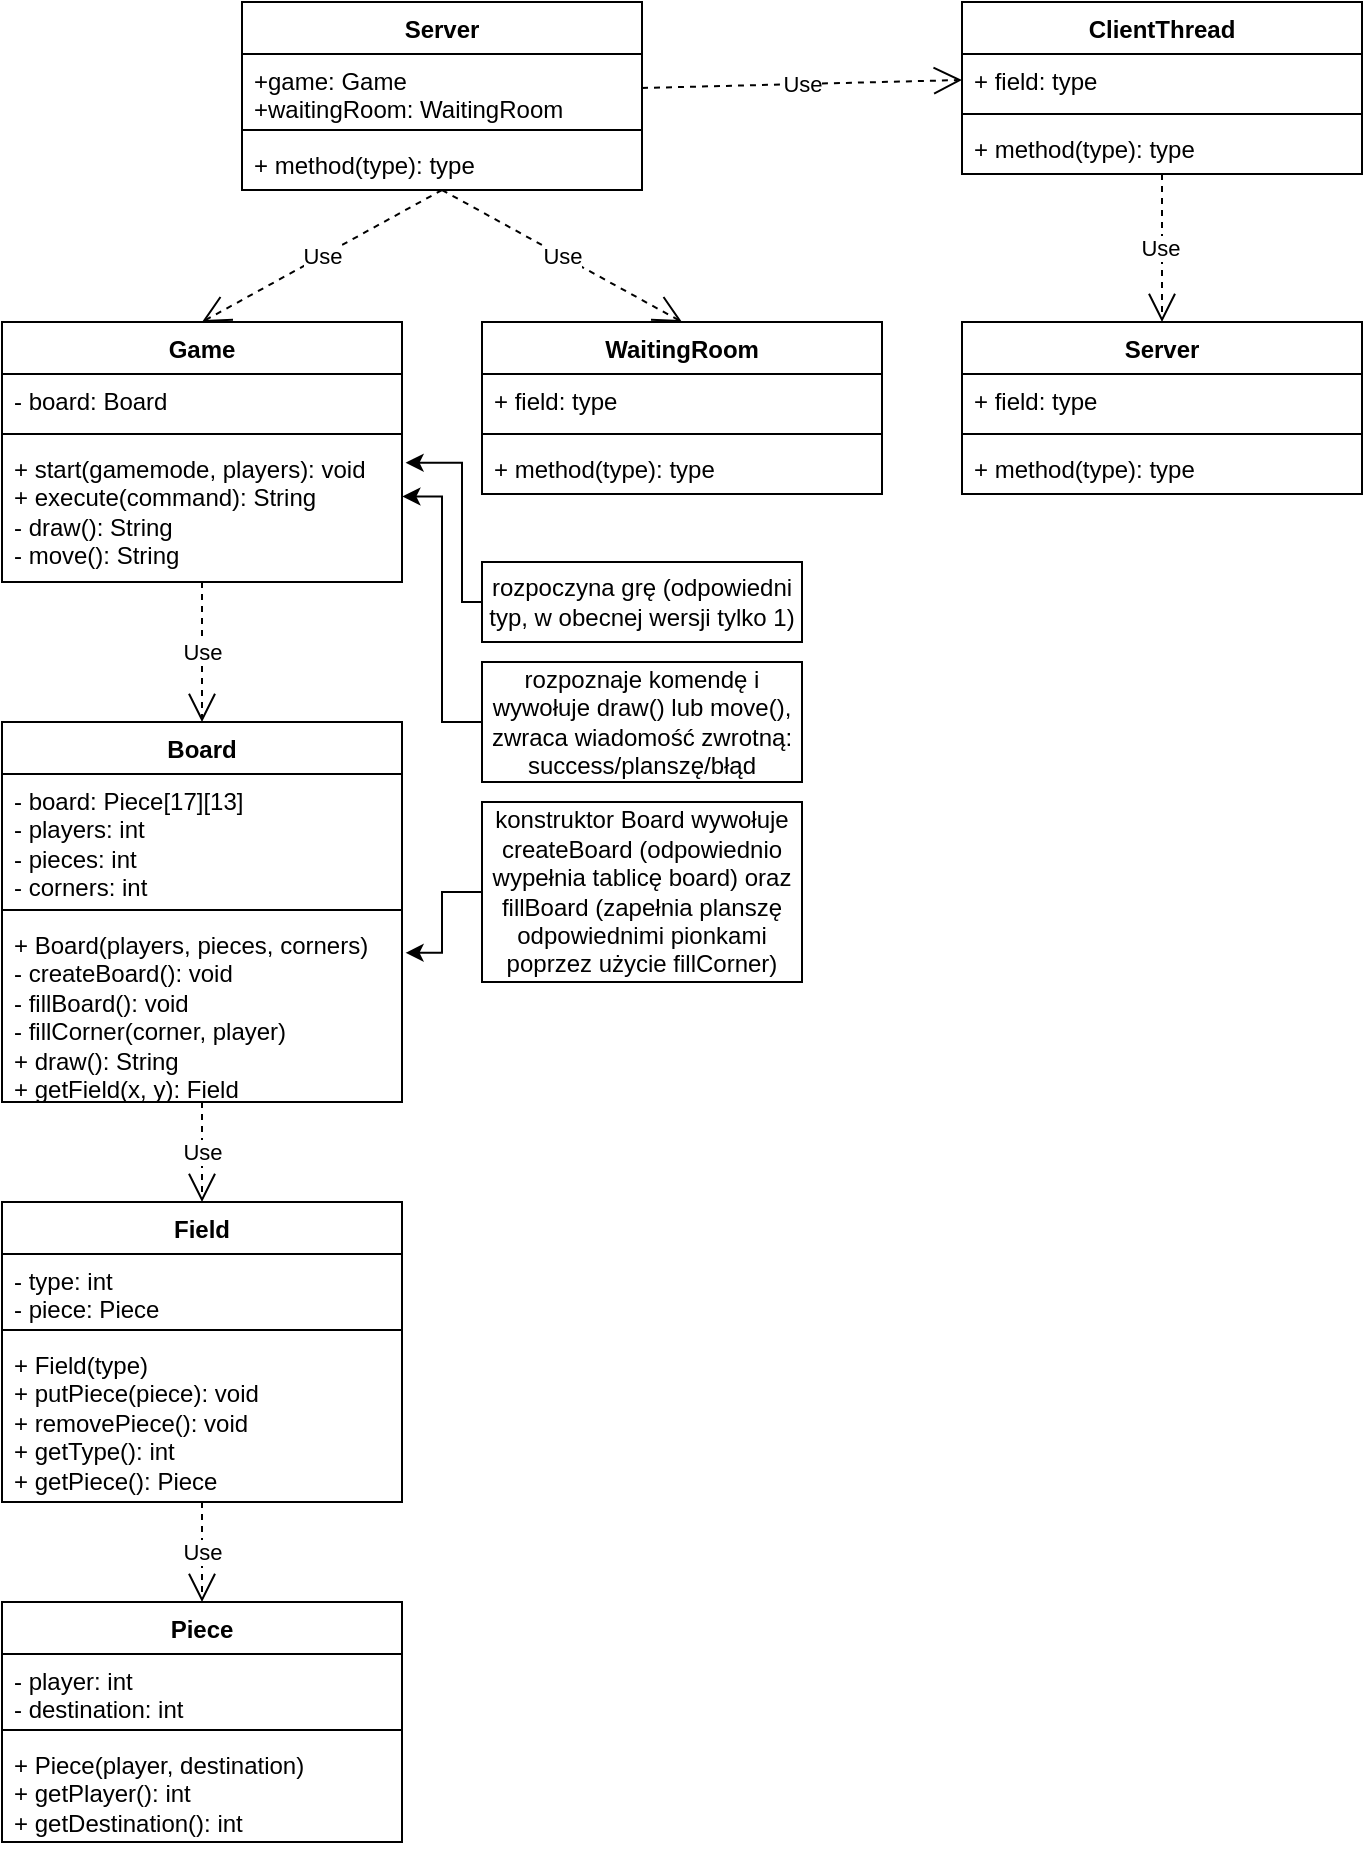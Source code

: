 <mxfile version="25.0.1">
  <diagram id="C5RBs43oDa-KdzZeNtuy" name="Page-1">
    <mxGraphModel dx="1259" dy="695" grid="1" gridSize="10" guides="1" tooltips="1" connect="1" arrows="1" fold="1" page="1" pageScale="1" pageWidth="827" pageHeight="1169" math="0" shadow="0">
      <root>
        <mxCell id="WIyWlLk6GJQsqaUBKTNV-0" />
        <mxCell id="WIyWlLk6GJQsqaUBKTNV-1" parent="WIyWlLk6GJQsqaUBKTNV-0" />
        <mxCell id="g_Q84GVrrVmNvvlvLN0--5" value="Server" style="swimlane;fontStyle=1;align=center;verticalAlign=top;childLayout=stackLayout;horizontal=1;startSize=26;horizontalStack=0;resizeParent=1;resizeParentMax=0;resizeLast=0;collapsible=1;marginBottom=0;whiteSpace=wrap;html=1;" vertex="1" parent="WIyWlLk6GJQsqaUBKTNV-1">
          <mxGeometry x="200" y="160" width="200" height="94" as="geometry" />
        </mxCell>
        <mxCell id="g_Q84GVrrVmNvvlvLN0--6" value="+game: Game&lt;div&gt;+waitingRoom: WaitingRoom&lt;/div&gt;" style="text;strokeColor=none;fillColor=none;align=left;verticalAlign=top;spacingLeft=4;spacingRight=4;overflow=hidden;rotatable=0;points=[[0,0.5],[1,0.5]];portConstraint=eastwest;whiteSpace=wrap;html=1;" vertex="1" parent="g_Q84GVrrVmNvvlvLN0--5">
          <mxGeometry y="26" width="200" height="34" as="geometry" />
        </mxCell>
        <mxCell id="g_Q84GVrrVmNvvlvLN0--7" value="" style="line;strokeWidth=1;fillColor=none;align=left;verticalAlign=middle;spacingTop=-1;spacingLeft=3;spacingRight=3;rotatable=0;labelPosition=right;points=[];portConstraint=eastwest;strokeColor=inherit;" vertex="1" parent="g_Q84GVrrVmNvvlvLN0--5">
          <mxGeometry y="60" width="200" height="8" as="geometry" />
        </mxCell>
        <mxCell id="g_Q84GVrrVmNvvlvLN0--8" value="+ method(type): type" style="text;strokeColor=none;fillColor=none;align=left;verticalAlign=top;spacingLeft=4;spacingRight=4;overflow=hidden;rotatable=0;points=[[0,0.5],[1,0.5]];portConstraint=eastwest;whiteSpace=wrap;html=1;" vertex="1" parent="g_Q84GVrrVmNvvlvLN0--5">
          <mxGeometry y="68" width="200" height="26" as="geometry" />
        </mxCell>
        <mxCell id="g_Q84GVrrVmNvvlvLN0--9" value="Server" style="swimlane;fontStyle=1;align=center;verticalAlign=top;childLayout=stackLayout;horizontal=1;startSize=26;horizontalStack=0;resizeParent=1;resizeParentMax=0;resizeLast=0;collapsible=1;marginBottom=0;whiteSpace=wrap;html=1;" vertex="1" parent="WIyWlLk6GJQsqaUBKTNV-1">
          <mxGeometry x="560" y="320" width="200" height="86" as="geometry" />
        </mxCell>
        <mxCell id="g_Q84GVrrVmNvvlvLN0--10" value="+ field: type" style="text;strokeColor=none;fillColor=none;align=left;verticalAlign=top;spacingLeft=4;spacingRight=4;overflow=hidden;rotatable=0;points=[[0,0.5],[1,0.5]];portConstraint=eastwest;whiteSpace=wrap;html=1;" vertex="1" parent="g_Q84GVrrVmNvvlvLN0--9">
          <mxGeometry y="26" width="200" height="26" as="geometry" />
        </mxCell>
        <mxCell id="g_Q84GVrrVmNvvlvLN0--11" value="" style="line;strokeWidth=1;fillColor=none;align=left;verticalAlign=middle;spacingTop=-1;spacingLeft=3;spacingRight=3;rotatable=0;labelPosition=right;points=[];portConstraint=eastwest;strokeColor=inherit;" vertex="1" parent="g_Q84GVrrVmNvvlvLN0--9">
          <mxGeometry y="52" width="200" height="8" as="geometry" />
        </mxCell>
        <mxCell id="g_Q84GVrrVmNvvlvLN0--12" value="+ method(type): type" style="text;strokeColor=none;fillColor=none;align=left;verticalAlign=top;spacingLeft=4;spacingRight=4;overflow=hidden;rotatable=0;points=[[0,0.5],[1,0.5]];portConstraint=eastwest;whiteSpace=wrap;html=1;" vertex="1" parent="g_Q84GVrrVmNvvlvLN0--9">
          <mxGeometry y="60" width="200" height="26" as="geometry" />
        </mxCell>
        <mxCell id="g_Q84GVrrVmNvvlvLN0--13" value="ClientThread" style="swimlane;fontStyle=1;align=center;verticalAlign=top;childLayout=stackLayout;horizontal=1;startSize=26;horizontalStack=0;resizeParent=1;resizeParentMax=0;resizeLast=0;collapsible=1;marginBottom=0;whiteSpace=wrap;html=1;" vertex="1" parent="WIyWlLk6GJQsqaUBKTNV-1">
          <mxGeometry x="560" y="160" width="200" height="86" as="geometry" />
        </mxCell>
        <mxCell id="g_Q84GVrrVmNvvlvLN0--14" value="+ field: type" style="text;strokeColor=none;fillColor=none;align=left;verticalAlign=top;spacingLeft=4;spacingRight=4;overflow=hidden;rotatable=0;points=[[0,0.5],[1,0.5]];portConstraint=eastwest;whiteSpace=wrap;html=1;" vertex="1" parent="g_Q84GVrrVmNvvlvLN0--13">
          <mxGeometry y="26" width="200" height="26" as="geometry" />
        </mxCell>
        <mxCell id="g_Q84GVrrVmNvvlvLN0--15" value="" style="line;strokeWidth=1;fillColor=none;align=left;verticalAlign=middle;spacingTop=-1;spacingLeft=3;spacingRight=3;rotatable=0;labelPosition=right;points=[];portConstraint=eastwest;strokeColor=inherit;" vertex="1" parent="g_Q84GVrrVmNvvlvLN0--13">
          <mxGeometry y="52" width="200" height="8" as="geometry" />
        </mxCell>
        <mxCell id="g_Q84GVrrVmNvvlvLN0--16" value="+ method(type): type" style="text;strokeColor=none;fillColor=none;align=left;verticalAlign=top;spacingLeft=4;spacingRight=4;overflow=hidden;rotatable=0;points=[[0,0.5],[1,0.5]];portConstraint=eastwest;whiteSpace=wrap;html=1;" vertex="1" parent="g_Q84GVrrVmNvvlvLN0--13">
          <mxGeometry y="60" width="200" height="26" as="geometry" />
        </mxCell>
        <mxCell id="g_Q84GVrrVmNvvlvLN0--21" value="WaitingRoom" style="swimlane;fontStyle=1;align=center;verticalAlign=top;childLayout=stackLayout;horizontal=1;startSize=26;horizontalStack=0;resizeParent=1;resizeParentMax=0;resizeLast=0;collapsible=1;marginBottom=0;whiteSpace=wrap;html=1;" vertex="1" parent="WIyWlLk6GJQsqaUBKTNV-1">
          <mxGeometry x="320" y="320" width="200" height="86" as="geometry" />
        </mxCell>
        <mxCell id="g_Q84GVrrVmNvvlvLN0--22" value="+ field: type" style="text;strokeColor=none;fillColor=none;align=left;verticalAlign=top;spacingLeft=4;spacingRight=4;overflow=hidden;rotatable=0;points=[[0,0.5],[1,0.5]];portConstraint=eastwest;whiteSpace=wrap;html=1;" vertex="1" parent="g_Q84GVrrVmNvvlvLN0--21">
          <mxGeometry y="26" width="200" height="26" as="geometry" />
        </mxCell>
        <mxCell id="g_Q84GVrrVmNvvlvLN0--23" value="" style="line;strokeWidth=1;fillColor=none;align=left;verticalAlign=middle;spacingTop=-1;spacingLeft=3;spacingRight=3;rotatable=0;labelPosition=right;points=[];portConstraint=eastwest;strokeColor=inherit;" vertex="1" parent="g_Q84GVrrVmNvvlvLN0--21">
          <mxGeometry y="52" width="200" height="8" as="geometry" />
        </mxCell>
        <mxCell id="g_Q84GVrrVmNvvlvLN0--24" value="+ method(type): type" style="text;strokeColor=none;fillColor=none;align=left;verticalAlign=top;spacingLeft=4;spacingRight=4;overflow=hidden;rotatable=0;points=[[0,0.5],[1,0.5]];portConstraint=eastwest;whiteSpace=wrap;html=1;" vertex="1" parent="g_Q84GVrrVmNvvlvLN0--21">
          <mxGeometry y="60" width="200" height="26" as="geometry" />
        </mxCell>
        <mxCell id="g_Q84GVrrVmNvvlvLN0--25" value="Game" style="swimlane;fontStyle=1;align=center;verticalAlign=top;childLayout=stackLayout;horizontal=1;startSize=26;horizontalStack=0;resizeParent=1;resizeParentMax=0;resizeLast=0;collapsible=1;marginBottom=0;whiteSpace=wrap;html=1;" vertex="1" parent="WIyWlLk6GJQsqaUBKTNV-1">
          <mxGeometry x="80" y="320" width="200" height="130" as="geometry" />
        </mxCell>
        <mxCell id="g_Q84GVrrVmNvvlvLN0--26" value="- board: Board" style="text;strokeColor=none;fillColor=none;align=left;verticalAlign=top;spacingLeft=4;spacingRight=4;overflow=hidden;rotatable=0;points=[[0,0.5],[1,0.5]];portConstraint=eastwest;whiteSpace=wrap;html=1;" vertex="1" parent="g_Q84GVrrVmNvvlvLN0--25">
          <mxGeometry y="26" width="200" height="26" as="geometry" />
        </mxCell>
        <mxCell id="g_Q84GVrrVmNvvlvLN0--27" value="" style="line;strokeWidth=1;fillColor=none;align=left;verticalAlign=middle;spacingTop=-1;spacingLeft=3;spacingRight=3;rotatable=0;labelPosition=right;points=[];portConstraint=eastwest;strokeColor=inherit;" vertex="1" parent="g_Q84GVrrVmNvvlvLN0--25">
          <mxGeometry y="52" width="200" height="8" as="geometry" />
        </mxCell>
        <mxCell id="g_Q84GVrrVmNvvlvLN0--28" value="&lt;div&gt;+ start(gamemode, players): void&lt;/div&gt;+ execute(command): String&lt;div&gt;- draw(): String&lt;/div&gt;&lt;div&gt;- move(): String&lt;/div&gt;" style="text;strokeColor=none;fillColor=none;align=left;verticalAlign=top;spacingLeft=4;spacingRight=4;overflow=hidden;rotatable=0;points=[[0,0.5],[1,0.5]];portConstraint=eastwest;whiteSpace=wrap;html=1;" vertex="1" parent="g_Q84GVrrVmNvvlvLN0--25">
          <mxGeometry y="60" width="200" height="70" as="geometry" />
        </mxCell>
        <mxCell id="g_Q84GVrrVmNvvlvLN0--29" value="Board" style="swimlane;fontStyle=1;align=center;verticalAlign=top;childLayout=stackLayout;horizontal=1;startSize=26;horizontalStack=0;resizeParent=1;resizeParentMax=0;resizeLast=0;collapsible=1;marginBottom=0;whiteSpace=wrap;html=1;" vertex="1" parent="WIyWlLk6GJQsqaUBKTNV-1">
          <mxGeometry x="80" y="520" width="200" height="190" as="geometry" />
        </mxCell>
        <mxCell id="g_Q84GVrrVmNvvlvLN0--30" value="- board: Piece[17][13]&lt;div&gt;- players: int&lt;/div&gt;&lt;div&gt;- pieces: int&lt;/div&gt;&lt;div&gt;- corners: int&lt;/div&gt;" style="text;strokeColor=none;fillColor=none;align=left;verticalAlign=top;spacingLeft=4;spacingRight=4;overflow=hidden;rotatable=0;points=[[0,0.5],[1,0.5]];portConstraint=eastwest;whiteSpace=wrap;html=1;" vertex="1" parent="g_Q84GVrrVmNvvlvLN0--29">
          <mxGeometry y="26" width="200" height="64" as="geometry" />
        </mxCell>
        <mxCell id="g_Q84GVrrVmNvvlvLN0--31" value="" style="line;strokeWidth=1;fillColor=none;align=left;verticalAlign=middle;spacingTop=-1;spacingLeft=3;spacingRight=3;rotatable=0;labelPosition=right;points=[];portConstraint=eastwest;strokeColor=inherit;" vertex="1" parent="g_Q84GVrrVmNvvlvLN0--29">
          <mxGeometry y="90" width="200" height="8" as="geometry" />
        </mxCell>
        <mxCell id="g_Q84GVrrVmNvvlvLN0--32" value="+ Board(players, pieces, corners)&lt;div&gt;- createBoard(): void&lt;/div&gt;&lt;div&gt;- fillBoard(): void&lt;/div&gt;&lt;div&gt;- fillCorner(corner, player)&lt;/div&gt;&lt;div&gt;+ draw(): String&lt;/div&gt;&lt;div&gt;+ getField(x, y): Field&lt;/div&gt;" style="text;strokeColor=none;fillColor=none;align=left;verticalAlign=top;spacingLeft=4;spacingRight=4;overflow=hidden;rotatable=0;points=[[0,0.5],[1,0.5]];portConstraint=eastwest;whiteSpace=wrap;html=1;" vertex="1" parent="g_Q84GVrrVmNvvlvLN0--29">
          <mxGeometry y="98" width="200" height="92" as="geometry" />
        </mxCell>
        <mxCell id="g_Q84GVrrVmNvvlvLN0--33" value="Field" style="swimlane;fontStyle=1;align=center;verticalAlign=top;childLayout=stackLayout;horizontal=1;startSize=26;horizontalStack=0;resizeParent=1;resizeParentMax=0;resizeLast=0;collapsible=1;marginBottom=0;whiteSpace=wrap;html=1;" vertex="1" parent="WIyWlLk6GJQsqaUBKTNV-1">
          <mxGeometry x="80" y="760" width="200" height="150" as="geometry" />
        </mxCell>
        <mxCell id="g_Q84GVrrVmNvvlvLN0--34" value="- type: int&lt;div&gt;- piece: Piece&lt;/div&gt;" style="text;strokeColor=none;fillColor=none;align=left;verticalAlign=top;spacingLeft=4;spacingRight=4;overflow=hidden;rotatable=0;points=[[0,0.5],[1,0.5]];portConstraint=eastwest;whiteSpace=wrap;html=1;" vertex="1" parent="g_Q84GVrrVmNvvlvLN0--33">
          <mxGeometry y="26" width="200" height="34" as="geometry" />
        </mxCell>
        <mxCell id="g_Q84GVrrVmNvvlvLN0--35" value="" style="line;strokeWidth=1;fillColor=none;align=left;verticalAlign=middle;spacingTop=-1;spacingLeft=3;spacingRight=3;rotatable=0;labelPosition=right;points=[];portConstraint=eastwest;strokeColor=inherit;" vertex="1" parent="g_Q84GVrrVmNvvlvLN0--33">
          <mxGeometry y="60" width="200" height="8" as="geometry" />
        </mxCell>
        <mxCell id="g_Q84GVrrVmNvvlvLN0--36" value="+ Field(type)&lt;div&gt;+ putPiece(piece): void&lt;/div&gt;&lt;div&gt;+ removePiece(): void&lt;/div&gt;&lt;div&gt;+ getType(): int&lt;/div&gt;&lt;div&gt;+ getPiece(): Piece&lt;/div&gt;" style="text;strokeColor=none;fillColor=none;align=left;verticalAlign=top;spacingLeft=4;spacingRight=4;overflow=hidden;rotatable=0;points=[[0,0.5],[1,0.5]];portConstraint=eastwest;whiteSpace=wrap;html=1;" vertex="1" parent="g_Q84GVrrVmNvvlvLN0--33">
          <mxGeometry y="68" width="200" height="82" as="geometry" />
        </mxCell>
        <mxCell id="g_Q84GVrrVmNvvlvLN0--37" value="Piece" style="swimlane;fontStyle=1;align=center;verticalAlign=top;childLayout=stackLayout;horizontal=1;startSize=26;horizontalStack=0;resizeParent=1;resizeParentMax=0;resizeLast=0;collapsible=1;marginBottom=0;whiteSpace=wrap;html=1;" vertex="1" parent="WIyWlLk6GJQsqaUBKTNV-1">
          <mxGeometry x="80" y="960" width="200" height="120" as="geometry" />
        </mxCell>
        <mxCell id="g_Q84GVrrVmNvvlvLN0--38" value="- player: int&lt;div&gt;- destination: int&lt;/div&gt;" style="text;strokeColor=none;fillColor=none;align=left;verticalAlign=top;spacingLeft=4;spacingRight=4;overflow=hidden;rotatable=0;points=[[0,0.5],[1,0.5]];portConstraint=eastwest;whiteSpace=wrap;html=1;" vertex="1" parent="g_Q84GVrrVmNvvlvLN0--37">
          <mxGeometry y="26" width="200" height="34" as="geometry" />
        </mxCell>
        <mxCell id="g_Q84GVrrVmNvvlvLN0--39" value="" style="line;strokeWidth=1;fillColor=none;align=left;verticalAlign=middle;spacingTop=-1;spacingLeft=3;spacingRight=3;rotatable=0;labelPosition=right;points=[];portConstraint=eastwest;strokeColor=inherit;" vertex="1" parent="g_Q84GVrrVmNvvlvLN0--37">
          <mxGeometry y="60" width="200" height="8" as="geometry" />
        </mxCell>
        <mxCell id="g_Q84GVrrVmNvvlvLN0--40" value="+ Piece(player, destination)&lt;div&gt;+ getPlayer(): int&lt;/div&gt;&lt;div&gt;+ getDestination(): int&lt;/div&gt;" style="text;strokeColor=none;fillColor=none;align=left;verticalAlign=top;spacingLeft=4;spacingRight=4;overflow=hidden;rotatable=0;points=[[0,0.5],[1,0.5]];portConstraint=eastwest;whiteSpace=wrap;html=1;" vertex="1" parent="g_Q84GVrrVmNvvlvLN0--37">
          <mxGeometry y="68" width="200" height="52" as="geometry" />
        </mxCell>
        <mxCell id="g_Q84GVrrVmNvvlvLN0--41" value="Use" style="endArrow=open;endSize=12;dashed=1;html=1;rounded=0;exitX=1;exitY=0.5;exitDx=0;exitDy=0;entryX=0;entryY=0.5;entryDx=0;entryDy=0;" edge="1" parent="WIyWlLk6GJQsqaUBKTNV-1" source="g_Q84GVrrVmNvvlvLN0--6" target="g_Q84GVrrVmNvvlvLN0--14">
          <mxGeometry width="160" relative="1" as="geometry">
            <mxPoint x="410" y="310" as="sourcePoint" />
            <mxPoint x="570" y="310" as="targetPoint" />
          </mxGeometry>
        </mxCell>
        <mxCell id="g_Q84GVrrVmNvvlvLN0--42" value="Use" style="endArrow=open;endSize=12;dashed=1;html=1;rounded=0;entryX=0.5;entryY=0;entryDx=0;entryDy=0;exitX=0.5;exitY=1;exitDx=0;exitDy=0;" edge="1" parent="WIyWlLk6GJQsqaUBKTNV-1" source="g_Q84GVrrVmNvvlvLN0--13" target="g_Q84GVrrVmNvvlvLN0--9">
          <mxGeometry y="-1" width="160" relative="1" as="geometry">
            <mxPoint x="580" y="290" as="sourcePoint" />
            <mxPoint x="570" y="310" as="targetPoint" />
            <mxPoint as="offset" />
          </mxGeometry>
        </mxCell>
        <mxCell id="g_Q84GVrrVmNvvlvLN0--43" value="Use" style="endArrow=open;endSize=12;dashed=1;html=1;rounded=0;exitX=0.5;exitY=1;exitDx=0;exitDy=0;entryX=0.5;entryY=0;entryDx=0;entryDy=0;" edge="1" parent="WIyWlLk6GJQsqaUBKTNV-1" source="g_Q84GVrrVmNvvlvLN0--5" target="g_Q84GVrrVmNvvlvLN0--21">
          <mxGeometry width="160" relative="1" as="geometry">
            <mxPoint x="310" y="280" as="sourcePoint" />
            <mxPoint x="570" y="310" as="targetPoint" />
          </mxGeometry>
        </mxCell>
        <mxCell id="g_Q84GVrrVmNvvlvLN0--44" value="Use" style="endArrow=open;endSize=12;dashed=1;html=1;rounded=0;exitX=0.5;exitY=1;exitDx=0;exitDy=0;entryX=0.5;entryY=0;entryDx=0;entryDy=0;" edge="1" parent="WIyWlLk6GJQsqaUBKTNV-1" source="g_Q84GVrrVmNvvlvLN0--5" target="g_Q84GVrrVmNvvlvLN0--25">
          <mxGeometry width="160" relative="1" as="geometry">
            <mxPoint x="410" y="310" as="sourcePoint" />
            <mxPoint x="570" y="310" as="targetPoint" />
          </mxGeometry>
        </mxCell>
        <mxCell id="g_Q84GVrrVmNvvlvLN0--45" value="Use" style="endArrow=open;endSize=12;dashed=1;html=1;rounded=0;entryX=0.5;entryY=0;entryDx=0;entryDy=0;exitX=0.5;exitY=1;exitDx=0;exitDy=0;" edge="1" parent="WIyWlLk6GJQsqaUBKTNV-1" source="g_Q84GVrrVmNvvlvLN0--25" target="g_Q84GVrrVmNvvlvLN0--29">
          <mxGeometry width="160" relative="1" as="geometry">
            <mxPoint x="170" y="420" as="sourcePoint" />
            <mxPoint x="670" y="700" as="targetPoint" />
          </mxGeometry>
        </mxCell>
        <mxCell id="g_Q84GVrrVmNvvlvLN0--46" value="Use" style="endArrow=open;endSize=12;dashed=1;html=1;rounded=0;exitX=0.5;exitY=1;exitDx=0;exitDy=0;entryX=0.5;entryY=0;entryDx=0;entryDy=0;" edge="1" parent="WIyWlLk6GJQsqaUBKTNV-1" source="g_Q84GVrrVmNvvlvLN0--29" target="g_Q84GVrrVmNvvlvLN0--33">
          <mxGeometry width="160" relative="1" as="geometry">
            <mxPoint x="510" y="740" as="sourcePoint" />
            <mxPoint x="670" y="740" as="targetPoint" />
          </mxGeometry>
        </mxCell>
        <mxCell id="g_Q84GVrrVmNvvlvLN0--47" value="Use" style="endArrow=open;endSize=12;dashed=1;html=1;rounded=0;exitX=0.5;exitY=1;exitDx=0;exitDy=0;entryX=0.5;entryY=0;entryDx=0;entryDy=0;" edge="1" parent="WIyWlLk6GJQsqaUBKTNV-1" source="g_Q84GVrrVmNvvlvLN0--33" target="g_Q84GVrrVmNvvlvLN0--37">
          <mxGeometry width="160" relative="1" as="geometry">
            <mxPoint x="510" y="820" as="sourcePoint" />
            <mxPoint x="670" y="820" as="targetPoint" />
          </mxGeometry>
        </mxCell>
        <mxCell id="g_Q84GVrrVmNvvlvLN0--49" value="rozpoczyna grę (odpowiedni typ, w obecnej wersji tylko 1)" style="rounded=0;whiteSpace=wrap;html=1;" vertex="1" parent="WIyWlLk6GJQsqaUBKTNV-1">
          <mxGeometry x="320" y="440" width="160" height="40" as="geometry" />
        </mxCell>
        <mxCell id="g_Q84GVrrVmNvvlvLN0--50" style="edgeStyle=orthogonalEdgeStyle;rounded=0;orthogonalLoop=1;jettySize=auto;html=1;exitX=0;exitY=0.5;exitDx=0;exitDy=0;entryX=1.009;entryY=0.148;entryDx=0;entryDy=0;entryPerimeter=0;" edge="1" parent="WIyWlLk6GJQsqaUBKTNV-1" source="g_Q84GVrrVmNvvlvLN0--49" target="g_Q84GVrrVmNvvlvLN0--28">
          <mxGeometry relative="1" as="geometry">
            <Array as="points">
              <mxPoint x="310" y="460" />
              <mxPoint x="310" y="390" />
            </Array>
          </mxGeometry>
        </mxCell>
        <mxCell id="g_Q84GVrrVmNvvlvLN0--51" value="rozpoznaje komendę i wywołuje draw() lub move(), zwraca wiadomość zwrotną: success/planszę/błąd" style="rounded=0;whiteSpace=wrap;html=1;" vertex="1" parent="WIyWlLk6GJQsqaUBKTNV-1">
          <mxGeometry x="320" y="490" width="160" height="60" as="geometry" />
        </mxCell>
        <mxCell id="g_Q84GVrrVmNvvlvLN0--52" style="edgeStyle=orthogonalEdgeStyle;rounded=0;orthogonalLoop=1;jettySize=auto;html=1;exitX=0;exitY=0.5;exitDx=0;exitDy=0;entryX=1.001;entryY=0.389;entryDx=0;entryDy=0;entryPerimeter=0;" edge="1" parent="WIyWlLk6GJQsqaUBKTNV-1" source="g_Q84GVrrVmNvvlvLN0--51" target="g_Q84GVrrVmNvvlvLN0--28">
          <mxGeometry relative="1" as="geometry">
            <Array as="points">
              <mxPoint x="300" y="520" />
              <mxPoint x="300" y="407" />
            </Array>
          </mxGeometry>
        </mxCell>
        <mxCell id="g_Q84GVrrVmNvvlvLN0--53" value="konstruktor Board wywołuje createBoard (odpowiednio wypełnia tablicę board) oraz fillBoard (zapełnia planszę odpowiednimi pionkami poprzez użycie fillCorner)" style="rounded=0;whiteSpace=wrap;html=1;" vertex="1" parent="WIyWlLk6GJQsqaUBKTNV-1">
          <mxGeometry x="320" y="560" width="160" height="90" as="geometry" />
        </mxCell>
        <mxCell id="g_Q84GVrrVmNvvlvLN0--54" style="edgeStyle=orthogonalEdgeStyle;rounded=0;orthogonalLoop=1;jettySize=auto;html=1;exitX=0;exitY=0.5;exitDx=0;exitDy=0;entryX=1.009;entryY=0.189;entryDx=0;entryDy=0;entryPerimeter=0;" edge="1" parent="WIyWlLk6GJQsqaUBKTNV-1" source="g_Q84GVrrVmNvvlvLN0--53" target="g_Q84GVrrVmNvvlvLN0--32">
          <mxGeometry relative="1" as="geometry" />
        </mxCell>
      </root>
    </mxGraphModel>
  </diagram>
</mxfile>
